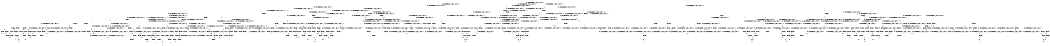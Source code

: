 digraph BCG {
size = "7, 10.5";
center = TRUE;
node [shape = circle];
0 [peripheries = 2];
0 -> 1 [label = "EX !0 !ATOMIC_EXCH_BRANCH (1, +0, TRUE, +0, 1, TRUE) !{0, 1, 2}"];
0 -> 2 [label = "EX !2 !ATOMIC_EXCH_BRANCH (1, +1, TRUE, +0, 2, TRUE) !{0, 1, 2}"];
0 -> 3 [label = "EX !1 !ATOMIC_EXCH_BRANCH (1, +0, FALSE, +1, 1, FALSE) !{0, 1, 2}"];
0 -> 4 [label = "EX !0 !ATOMIC_EXCH_BRANCH (1, +0, TRUE, +0, 1, TRUE) !{0, 1, 2}"];
1 -> 1 [label = "EX !0 !ATOMIC_EXCH_BRANCH (1, +0, TRUE, +0, 1, TRUE) !{0, 1, 2}"];
1 -> 5 [label = "EX !2 !ATOMIC_EXCH_BRANCH (1, +1, TRUE, +0, 2, TRUE) !{0, 1, 2}"];
1 -> 6 [label = "EX !1 !ATOMIC_EXCH_BRANCH (1, +0, FALSE, +1, 1, FALSE) !{0, 1, 2}"];
1 -> 4 [label = "EX !0 !ATOMIC_EXCH_BRANCH (1, +0, TRUE, +0, 1, TRUE) !{0, 1, 2}"];
2 -> 7 [label = "EX !0 !ATOMIC_EXCH_BRANCH (1, +0, TRUE, +0, 1, FALSE) !{0, 1, 2}"];
2 -> 8 [label = "EX !1 !ATOMIC_EXCH_BRANCH (1, +0, FALSE, +1, 1, TRUE) !{0, 1, 2}"];
2 -> 9 [label = "TERMINATE !2"];
2 -> 10 [label = "EX !0 !ATOMIC_EXCH_BRANCH (1, +0, TRUE, +0, 1, FALSE) !{0, 1, 2}"];
3 -> 11 [label = "EX !0 !ATOMIC_EXCH_BRANCH (1, +0, TRUE, +0, 1, TRUE) !{0, 1, 2}"];
3 -> 12 [label = "EX !2 !ATOMIC_EXCH_BRANCH (1, +1, TRUE, +0, 2, TRUE) !{0, 1, 2}"];
3 -> 13 [label = "TERMINATE !1"];
3 -> 14 [label = "EX !0 !ATOMIC_EXCH_BRANCH (1, +0, TRUE, +0, 1, TRUE) !{0, 1, 2}"];
4 -> 15 [label = "EX !1 !ATOMIC_EXCH_BRANCH (1, +0, FALSE, +1, 1, FALSE) !{0, 1, 2}"];
4 -> 4 [label = "EX !0 !ATOMIC_EXCH_BRANCH (1, +0, TRUE, +0, 1, TRUE) !{0, 1, 2}"];
4 -> 16 [label = "EX !2 !ATOMIC_EXCH_BRANCH (1, +1, TRUE, +0, 2, TRUE) !{0, 1, 2}"];
4 -> 17 [label = "EX !1 !ATOMIC_EXCH_BRANCH (1, +0, FALSE, +1, 1, FALSE) !{0, 1, 2}"];
5 -> 7 [label = "EX !0 !ATOMIC_EXCH_BRANCH (1, +0, TRUE, +0, 1, FALSE) !{0, 1, 2}"];
5 -> 18 [label = "EX !1 !ATOMIC_EXCH_BRANCH (1, +0, FALSE, +1, 1, TRUE) !{0, 1, 2}"];
5 -> 19 [label = "TERMINATE !2"];
5 -> 10 [label = "EX !0 !ATOMIC_EXCH_BRANCH (1, +0, TRUE, +0, 1, FALSE) !{0, 1, 2}"];
6 -> 11 [label = "EX !0 !ATOMIC_EXCH_BRANCH (1, +0, TRUE, +0, 1, TRUE) !{0, 1, 2}"];
6 -> 20 [label = "EX !2 !ATOMIC_EXCH_BRANCH (1, +1, TRUE, +0, 2, TRUE) !{0, 1, 2}"];
6 -> 21 [label = "TERMINATE !1"];
6 -> 14 [label = "EX !0 !ATOMIC_EXCH_BRANCH (1, +0, TRUE, +0, 1, TRUE) !{0, 1, 2}"];
7 -> 22 [label = "EX !1 !ATOMIC_EXCH_BRANCH (1, +0, FALSE, +1, 1, FALSE) !{0, 1, 2}"];
7 -> 23 [label = "TERMINATE !0"];
7 -> 24 [label = "TERMINATE !2"];
8 -> 8 [label = "EX !1 !ATOMIC_EXCH_BRANCH (1, +0, FALSE, +1, 1, TRUE) !{0, 1, 2}"];
8 -> 25 [label = "EX !0 !ATOMIC_EXCH_BRANCH (1, +0, TRUE, +0, 1, FALSE) !{0, 1, 2}"];
8 -> 26 [label = "TERMINATE !2"];
8 -> 27 [label = "EX !0 !ATOMIC_EXCH_BRANCH (1, +0, TRUE, +0, 1, FALSE) !{0, 1, 2}"];
9 -> 28 [label = "EX !0 !ATOMIC_EXCH_BRANCH (1, +0, TRUE, +0, 1, FALSE) !{0, 1}"];
9 -> 29 [label = "EX !1 !ATOMIC_EXCH_BRANCH (1, +0, FALSE, +1, 1, TRUE) !{0, 1}"];
9 -> 30 [label = "EX !0 !ATOMIC_EXCH_BRANCH (1, +0, TRUE, +0, 1, FALSE) !{0, 1}"];
10 -> 31 [label = "EX !1 !ATOMIC_EXCH_BRANCH (1, +0, FALSE, +1, 1, FALSE) !{0, 1, 2}"];
10 -> 32 [label = "EX !1 !ATOMIC_EXCH_BRANCH (1, +0, FALSE, +1, 1, FALSE) !{0, 1, 2}"];
10 -> 33 [label = "TERMINATE !0"];
10 -> 34 [label = "TERMINATE !2"];
11 -> 11 [label = "EX !0 !ATOMIC_EXCH_BRANCH (1, +0, TRUE, +0, 1, TRUE) !{0, 1, 2}"];
11 -> 20 [label = "EX !2 !ATOMIC_EXCH_BRANCH (1, +1, TRUE, +0, 2, TRUE) !{0, 1, 2}"];
11 -> 21 [label = "TERMINATE !1"];
11 -> 14 [label = "EX !0 !ATOMIC_EXCH_BRANCH (1, +0, TRUE, +0, 1, TRUE) !{0, 1, 2}"];
12 -> 35 [label = "EX !0 !ATOMIC_EXCH_BRANCH (1, +0, TRUE, +0, 1, FALSE) !{0, 1, 2}"];
12 -> 36 [label = "TERMINATE !2"];
12 -> 37 [label = "TERMINATE !1"];
12 -> 38 [label = "EX !0 !ATOMIC_EXCH_BRANCH (1, +0, TRUE, +0, 1, FALSE) !{0, 1, 2}"];
13 -> 39 [label = "EX !0 !ATOMIC_EXCH_BRANCH (1, +0, TRUE, +0, 1, TRUE) !{0, 2}"];
13 -> 40 [label = "EX !2 !ATOMIC_EXCH_BRANCH (1, +1, TRUE, +0, 2, TRUE) !{0, 2}"];
13 -> 41 [label = "EX !0 !ATOMIC_EXCH_BRANCH (1, +0, TRUE, +0, 1, TRUE) !{0, 2}"];
14 -> 14 [label = "EX !0 !ATOMIC_EXCH_BRANCH (1, +0, TRUE, +0, 1, TRUE) !{0, 1, 2}"];
14 -> 42 [label = "EX !2 !ATOMIC_EXCH_BRANCH (1, +1, TRUE, +0, 2, TRUE) !{0, 1, 2}"];
14 -> 43 [label = "TERMINATE !1"];
15 -> 44 [label = "EX !2 !ATOMIC_EXCH_BRANCH (1, +1, TRUE, +0, 2, TRUE) !{0, 1, 2}"];
15 -> 45 [label = "EX !0 !ATOMIC_EXCH_BRANCH (1, +0, TRUE, +0, 1, TRUE) !{0, 1, 2}"];
15 -> 46 [label = "EX !2 !ATOMIC_EXCH_BRANCH (1, +1, TRUE, +0, 2, TRUE) !{0, 1, 2}"];
15 -> 47 [label = "TERMINATE !1"];
16 -> 48 [label = "EX !1 !ATOMIC_EXCH_BRANCH (1, +0, FALSE, +1, 1, TRUE) !{0, 1, 2}"];
16 -> 10 [label = "EX !0 !ATOMIC_EXCH_BRANCH (1, +0, TRUE, +0, 1, FALSE) !{0, 1, 2}"];
16 -> 49 [label = "EX !1 !ATOMIC_EXCH_BRANCH (1, +0, FALSE, +1, 1, TRUE) !{0, 1, 2}"];
16 -> 50 [label = "TERMINATE !2"];
17 -> 14 [label = "EX !0 !ATOMIC_EXCH_BRANCH (1, +0, TRUE, +0, 1, TRUE) !{0, 1, 2}"];
17 -> 42 [label = "EX !2 !ATOMIC_EXCH_BRANCH (1, +1, TRUE, +0, 2, TRUE) !{0, 1, 2}"];
17 -> 43 [label = "TERMINATE !1"];
18 -> 25 [label = "EX !0 !ATOMIC_EXCH_BRANCH (1, +0, TRUE, +0, 1, FALSE) !{0, 1, 2}"];
18 -> 18 [label = "EX !1 !ATOMIC_EXCH_BRANCH (1, +0, FALSE, +1, 1, TRUE) !{0, 1, 2}"];
18 -> 51 [label = "TERMINATE !2"];
18 -> 27 [label = "EX !0 !ATOMIC_EXCH_BRANCH (1, +0, TRUE, +0, 1, FALSE) !{0, 1, 2}"];
19 -> 28 [label = "EX !0 !ATOMIC_EXCH_BRANCH (1, +0, TRUE, +0, 1, FALSE) !{0, 1}"];
19 -> 52 [label = "EX !1 !ATOMIC_EXCH_BRANCH (1, +0, FALSE, +1, 1, TRUE) !{0, 1}"];
19 -> 30 [label = "EX !0 !ATOMIC_EXCH_BRANCH (1, +0, TRUE, +0, 1, FALSE) !{0, 1}"];
20 -> 35 [label = "EX !0 !ATOMIC_EXCH_BRANCH (1, +0, TRUE, +0, 1, FALSE) !{0, 1, 2}"];
20 -> 53 [label = "TERMINATE !2"];
20 -> 54 [label = "TERMINATE !1"];
20 -> 38 [label = "EX !0 !ATOMIC_EXCH_BRANCH (1, +0, TRUE, +0, 1, FALSE) !{0, 1, 2}"];
21 -> 39 [label = "EX !0 !ATOMIC_EXCH_BRANCH (1, +0, TRUE, +0, 1, TRUE) !{0, 2}"];
21 -> 55 [label = "EX !2 !ATOMIC_EXCH_BRANCH (1, +1, TRUE, +0, 2, TRUE) !{0, 2}"];
21 -> 41 [label = "EX !0 !ATOMIC_EXCH_BRANCH (1, +0, TRUE, +0, 1, TRUE) !{0, 2}"];
22 -> 56 [label = "TERMINATE !0"];
22 -> 57 [label = "TERMINATE !2"];
22 -> 58 [label = "TERMINATE !1"];
23 -> 59 [label = "EX !1 !ATOMIC_EXCH_BRANCH (1, +0, FALSE, +1, 1, FALSE) !{1, 2}"];
23 -> 60 [label = "TERMINATE !2"];
23 -> 61 [label = "EX !1 !ATOMIC_EXCH_BRANCH (1, +0, FALSE, +1, 1, FALSE) !{1, 2}"];
24 -> 62 [label = "EX !1 !ATOMIC_EXCH_BRANCH (1, +0, FALSE, +1, 1, FALSE) !{0, 1}"];
24 -> 63 [label = "TERMINATE !0"];
25 -> 22 [label = "EX !1 !ATOMIC_EXCH_BRANCH (1, +0, FALSE, +1, 1, FALSE) !{0, 1, 2}"];
25 -> 64 [label = "TERMINATE !0"];
25 -> 65 [label = "TERMINATE !2"];
26 -> 29 [label = "EX !1 !ATOMIC_EXCH_BRANCH (1, +0, FALSE, +1, 1, TRUE) !{0, 1}"];
26 -> 66 [label = "EX !0 !ATOMIC_EXCH_BRANCH (1, +0, TRUE, +0, 1, FALSE) !{0, 1}"];
26 -> 67 [label = "EX !0 !ATOMIC_EXCH_BRANCH (1, +0, TRUE, +0, 1, FALSE) !{0, 1}"];
27 -> 31 [label = "EX !1 !ATOMIC_EXCH_BRANCH (1, +0, FALSE, +1, 1, FALSE) !{0, 1, 2}"];
27 -> 32 [label = "EX !1 !ATOMIC_EXCH_BRANCH (1, +0, FALSE, +1, 1, FALSE) !{0, 1, 2}"];
27 -> 68 [label = "TERMINATE !0"];
27 -> 69 [label = "TERMINATE !2"];
28 -> 62 [label = "EX !1 !ATOMIC_EXCH_BRANCH (1, +0, FALSE, +1, 1, FALSE) !{0, 1}"];
28 -> 63 [label = "TERMINATE !0"];
29 -> 29 [label = "EX !1 !ATOMIC_EXCH_BRANCH (1, +0, FALSE, +1, 1, TRUE) !{0, 1}"];
29 -> 66 [label = "EX !0 !ATOMIC_EXCH_BRANCH (1, +0, TRUE, +0, 1, FALSE) !{0, 1}"];
29 -> 67 [label = "EX !0 !ATOMIC_EXCH_BRANCH (1, +0, TRUE, +0, 1, FALSE) !{0, 1}"];
30 -> 70 [label = "EX !1 !ATOMIC_EXCH_BRANCH (1, +0, FALSE, +1, 1, FALSE) !{0, 1}"];
30 -> 71 [label = "EX !1 !ATOMIC_EXCH_BRANCH (1, +0, FALSE, +1, 1, FALSE) !{0, 1}"];
30 -> 72 [label = "TERMINATE !0"];
31 -> 73 [label = "TERMINATE !0"];
31 -> 74 [label = "TERMINATE !2"];
31 -> 75 [label = "TERMINATE !1"];
32 -> 76 [label = "TERMINATE !0"];
32 -> 77 [label = "TERMINATE !2"];
32 -> 78 [label = "TERMINATE !1"];
33 -> 79 [label = "EX !1 !ATOMIC_EXCH_BRANCH (1, +0, FALSE, +1, 1, FALSE) !{1, 2}"];
33 -> 80 [label = "TERMINATE !2"];
34 -> 81 [label = "EX !1 !ATOMIC_EXCH_BRANCH (1, +0, FALSE, +1, 1, FALSE) !{0, 1}"];
34 -> 82 [label = "TERMINATE !0"];
35 -> 56 [label = "TERMINATE !0"];
35 -> 57 [label = "TERMINATE !2"];
35 -> 58 [label = "TERMINATE !1"];
36 -> 83 [label = "EX !0 !ATOMIC_EXCH_BRANCH (1, +0, TRUE, +0, 1, FALSE) !{0, 1}"];
36 -> 84 [label = "TERMINATE !1"];
36 -> 85 [label = "EX !0 !ATOMIC_EXCH_BRANCH (1, +0, TRUE, +0, 1, FALSE) !{0, 1}"];
37 -> 86 [label = "EX !0 !ATOMIC_EXCH_BRANCH (1, +0, TRUE, +0, 1, FALSE) !{0, 2}"];
37 -> 87 [label = "TERMINATE !2"];
37 -> 88 [label = "EX !0 !ATOMIC_EXCH_BRANCH (1, +0, TRUE, +0, 1, FALSE) !{0, 2}"];
38 -> 76 [label = "TERMINATE !0"];
38 -> 77 [label = "TERMINATE !2"];
38 -> 78 [label = "TERMINATE !1"];
39 -> 39 [label = "EX !0 !ATOMIC_EXCH_BRANCH (1, +0, TRUE, +0, 1, TRUE) !{0, 2}"];
39 -> 55 [label = "EX !2 !ATOMIC_EXCH_BRANCH (1, +1, TRUE, +0, 2, TRUE) !{0, 2}"];
39 -> 41 [label = "EX !0 !ATOMIC_EXCH_BRANCH (1, +0, TRUE, +0, 1, TRUE) !{0, 2}"];
40 -> 86 [label = "EX !0 !ATOMIC_EXCH_BRANCH (1, +0, TRUE, +0, 1, FALSE) !{0, 2}"];
40 -> 87 [label = "TERMINATE !2"];
40 -> 88 [label = "EX !0 !ATOMIC_EXCH_BRANCH (1, +0, TRUE, +0, 1, FALSE) !{0, 2}"];
41 -> 89 [label = "EX !2 !ATOMIC_EXCH_BRANCH (1, +1, TRUE, +0, 2, TRUE) !{0, 2}"];
41 -> 41 [label = "EX !0 !ATOMIC_EXCH_BRANCH (1, +0, TRUE, +0, 1, TRUE) !{0, 2}"];
41 -> 90 [label = "EX !2 !ATOMIC_EXCH_BRANCH (1, +1, TRUE, +0, 2, TRUE) !{0, 2}"];
42 -> 38 [label = "EX !0 !ATOMIC_EXCH_BRANCH (1, +0, TRUE, +0, 1, FALSE) !{0, 1, 2}"];
42 -> 91 [label = "TERMINATE !2"];
42 -> 92 [label = "TERMINATE !1"];
43 -> 93 [label = "EX !0 !ATOMIC_EXCH_BRANCH (1, +0, TRUE, +0, 1, TRUE) !{0, 2}"];
43 -> 94 [label = "EX !2 !ATOMIC_EXCH_BRANCH (1, +1, TRUE, +0, 2, TRUE) !{0, 2}"];
44 -> 95 [label = "EX !0 !ATOMIC_EXCH_BRANCH (1, +0, TRUE, +0, 1, FALSE) !{0, 1, 2}"];
44 -> 96 [label = "TERMINATE !2"];
44 -> 97 [label = "TERMINATE !1"];
44 -> 38 [label = "EX !0 !ATOMIC_EXCH_BRANCH (1, +0, TRUE, +0, 1, FALSE) !{0, 1, 2}"];
45 -> 44 [label = "EX !2 !ATOMIC_EXCH_BRANCH (1, +1, TRUE, +0, 2, TRUE) !{0, 1, 2}"];
45 -> 45 [label = "EX !0 !ATOMIC_EXCH_BRANCH (1, +0, TRUE, +0, 1, TRUE) !{0, 1, 2}"];
45 -> 46 [label = "EX !2 !ATOMIC_EXCH_BRANCH (1, +1, TRUE, +0, 2, TRUE) !{0, 1, 2}"];
45 -> 47 [label = "TERMINATE !1"];
46 -> 98 [label = "EX !0 !ATOMIC_EXCH_BRANCH (1, +0, TRUE, +0, 1, FALSE) !{0, 1, 2}"];
46 -> 99 [label = "TERMINATE !2"];
46 -> 100 [label = "TERMINATE !1"];
47 -> 101 [label = "EX !0 !ATOMIC_EXCH_BRANCH (1, +0, TRUE, +0, 1, TRUE) !{0, 2}"];
47 -> 102 [label = "EX !2 !ATOMIC_EXCH_BRANCH (1, +1, TRUE, +0, 2, TRUE) !{0, 2}"];
48 -> 103 [label = "EX !0 !ATOMIC_EXCH_BRANCH (1, +0, TRUE, +0, 1, FALSE) !{0, 1, 2}"];
48 -> 48 [label = "EX !1 !ATOMIC_EXCH_BRANCH (1, +0, FALSE, +1, 1, TRUE) !{0, 1, 2}"];
48 -> 104 [label = "TERMINATE !2"];
49 -> 48 [label = "EX !1 !ATOMIC_EXCH_BRANCH (1, +0, FALSE, +1, 1, TRUE) !{0, 1, 2}"];
49 -> 27 [label = "EX !0 !ATOMIC_EXCH_BRANCH (1, +0, TRUE, +0, 1, FALSE) !{0, 1, 2}"];
49 -> 49 [label = "EX !1 !ATOMIC_EXCH_BRANCH (1, +0, FALSE, +1, 1, TRUE) !{0, 1, 2}"];
49 -> 105 [label = "TERMINATE !2"];
50 -> 106 [label = "EX !0 !ATOMIC_EXCH_BRANCH (1, +0, TRUE, +0, 1, FALSE) !{0, 1}"];
50 -> 107 [label = "EX !1 !ATOMIC_EXCH_BRANCH (1, +0, FALSE, +1, 1, TRUE) !{0, 1}"];
51 -> 66 [label = "EX !0 !ATOMIC_EXCH_BRANCH (1, +0, TRUE, +0, 1, FALSE) !{0, 1}"];
51 -> 52 [label = "EX !1 !ATOMIC_EXCH_BRANCH (1, +0, FALSE, +1, 1, TRUE) !{0, 1}"];
51 -> 67 [label = "EX !0 !ATOMIC_EXCH_BRANCH (1, +0, TRUE, +0, 1, FALSE) !{0, 1}"];
52 -> 66 [label = "EX !0 !ATOMIC_EXCH_BRANCH (1, +0, TRUE, +0, 1, FALSE) !{0, 1}"];
52 -> 52 [label = "EX !1 !ATOMIC_EXCH_BRANCH (1, +0, FALSE, +1, 1, TRUE) !{0, 1}"];
52 -> 67 [label = "EX !0 !ATOMIC_EXCH_BRANCH (1, +0, TRUE, +0, 1, FALSE) !{0, 1}"];
53 -> 83 [label = "EX !0 !ATOMIC_EXCH_BRANCH (1, +0, TRUE, +0, 1, FALSE) !{0, 1}"];
53 -> 108 [label = "TERMINATE !1"];
53 -> 85 [label = "EX !0 !ATOMIC_EXCH_BRANCH (1, +0, TRUE, +0, 1, FALSE) !{0, 1}"];
54 -> 86 [label = "EX !0 !ATOMIC_EXCH_BRANCH (1, +0, TRUE, +0, 1, FALSE) !{0, 2}"];
54 -> 109 [label = "TERMINATE !2"];
54 -> 88 [label = "EX !0 !ATOMIC_EXCH_BRANCH (1, +0, TRUE, +0, 1, FALSE) !{0, 2}"];
55 -> 86 [label = "EX !0 !ATOMIC_EXCH_BRANCH (1, +0, TRUE, +0, 1, FALSE) !{0, 2}"];
55 -> 109 [label = "TERMINATE !2"];
55 -> 88 [label = "EX !0 !ATOMIC_EXCH_BRANCH (1, +0, TRUE, +0, 1, FALSE) !{0, 2}"];
56 -> 110 [label = "TERMINATE !2"];
56 -> 111 [label = "TERMINATE !1"];
57 -> 112 [label = "TERMINATE !0"];
57 -> 113 [label = "TERMINATE !1"];
58 -> 114 [label = "TERMINATE !0"];
58 -> 115 [label = "TERMINATE !2"];
59 -> 110 [label = "TERMINATE !2"];
59 -> 111 [label = "TERMINATE !1"];
60 -> 116 [label = "EX !1 !ATOMIC_EXCH_BRANCH (1, +0, FALSE, +1, 1, FALSE) !{1}"];
60 -> 117 [label = "EX !1 !ATOMIC_EXCH_BRANCH (1, +0, FALSE, +1, 1, FALSE) !{1}"];
61 -> 118 [label = "TERMINATE !2"];
61 -> 119 [label = "TERMINATE !1"];
62 -> 112 [label = "TERMINATE !0"];
62 -> 113 [label = "TERMINATE !1"];
63 -> 116 [label = "EX !1 !ATOMIC_EXCH_BRANCH (1, +0, FALSE, +1, 1, FALSE) !{1}"];
63 -> 117 [label = "EX !1 !ATOMIC_EXCH_BRANCH (1, +0, FALSE, +1, 1, FALSE) !{1}"];
64 -> 59 [label = "EX !1 !ATOMIC_EXCH_BRANCH (1, +0, FALSE, +1, 1, FALSE) !{1, 2}"];
64 -> 120 [label = "TERMINATE !2"];
64 -> 61 [label = "EX !1 !ATOMIC_EXCH_BRANCH (1, +0, FALSE, +1, 1, FALSE) !{1, 2}"];
65 -> 62 [label = "EX !1 !ATOMIC_EXCH_BRANCH (1, +0, FALSE, +1, 1, FALSE) !{0, 1}"];
65 -> 121 [label = "TERMINATE !0"];
66 -> 62 [label = "EX !1 !ATOMIC_EXCH_BRANCH (1, +0, FALSE, +1, 1, FALSE) !{0, 1}"];
66 -> 121 [label = "TERMINATE !0"];
67 -> 70 [label = "EX !1 !ATOMIC_EXCH_BRANCH (1, +0, FALSE, +1, 1, FALSE) !{0, 1}"];
67 -> 71 [label = "EX !1 !ATOMIC_EXCH_BRANCH (1, +0, FALSE, +1, 1, FALSE) !{0, 1}"];
67 -> 122 [label = "TERMINATE !0"];
68 -> 79 [label = "EX !1 !ATOMIC_EXCH_BRANCH (1, +0, FALSE, +1, 1, FALSE) !{1, 2}"];
68 -> 123 [label = "TERMINATE !2"];
69 -> 81 [label = "EX !1 !ATOMIC_EXCH_BRANCH (1, +0, FALSE, +1, 1, FALSE) !{0, 1}"];
69 -> 124 [label = "TERMINATE !0"];
70 -> 125 [label = "TERMINATE !0"];
70 -> 126 [label = "TERMINATE !1"];
71 -> 127 [label = "TERMINATE !0"];
71 -> 128 [label = "TERMINATE !1"];
72 -> 129 [label = "EX !1 !ATOMIC_EXCH_BRANCH (1, +0, FALSE, +1, 1, FALSE) !{1}"];
73 -> 130 [label = "TERMINATE !2"];
73 -> 131 [label = "TERMINATE !1"];
74 -> 132 [label = "TERMINATE !0"];
74 -> 133 [label = "TERMINATE !1"];
75 -> 134 [label = "TERMINATE !0"];
75 -> 135 [label = "TERMINATE !2"];
76 -> 136 [label = "TERMINATE !2"];
76 -> 137 [label = "TERMINATE !1"];
77 -> 138 [label = "TERMINATE !0"];
77 -> 139 [label = "TERMINATE !1"];
78 -> 140 [label = "TERMINATE !0"];
78 -> 141 [label = "TERMINATE !2"];
79 -> 136 [label = "TERMINATE !2"];
79 -> 137 [label = "TERMINATE !1"];
80 -> 142 [label = "EX !1 !ATOMIC_EXCH_BRANCH (1, +0, FALSE, +1, 1, FALSE) !{1}"];
81 -> 138 [label = "TERMINATE !0"];
81 -> 139 [label = "TERMINATE !1"];
82 -> 142 [label = "EX !1 !ATOMIC_EXCH_BRANCH (1, +0, FALSE, +1, 1, FALSE) !{1}"];
83 -> 112 [label = "TERMINATE !0"];
83 -> 113 [label = "TERMINATE !1"];
84 -> 143 [label = "EX !0 !ATOMIC_EXCH_BRANCH (1, +0, TRUE, +0, 1, FALSE) !{0}"];
84 -> 144 [label = "EX !0 !ATOMIC_EXCH_BRANCH (1, +0, TRUE, +0, 1, FALSE) !{0}"];
85 -> 127 [label = "TERMINATE !0"];
85 -> 128 [label = "TERMINATE !1"];
86 -> 114 [label = "TERMINATE !0"];
86 -> 115 [label = "TERMINATE !2"];
87 -> 143 [label = "EX !0 !ATOMIC_EXCH_BRANCH (1, +0, TRUE, +0, 1, FALSE) !{0}"];
87 -> 144 [label = "EX !0 !ATOMIC_EXCH_BRANCH (1, +0, TRUE, +0, 1, FALSE) !{0}"];
88 -> 145 [label = "TERMINATE !0"];
88 -> 146 [label = "TERMINATE !2"];
89 -> 147 [label = "EX !0 !ATOMIC_EXCH_BRANCH (1, +0, TRUE, +0, 1, FALSE) !{0, 2}"];
89 -> 148 [label = "TERMINATE !2"];
89 -> 88 [label = "EX !0 !ATOMIC_EXCH_BRANCH (1, +0, TRUE, +0, 1, FALSE) !{0, 2}"];
90 -> 88 [label = "EX !0 !ATOMIC_EXCH_BRANCH (1, +0, TRUE, +0, 1, FALSE) !{0, 2}"];
90 -> 149 [label = "TERMINATE !2"];
91 -> 150 [label = "EX !0 !ATOMIC_EXCH_BRANCH (1, +0, TRUE, +0, 1, FALSE) !{0, 1}"];
91 -> 151 [label = "TERMINATE !1"];
92 -> 152 [label = "EX !0 !ATOMIC_EXCH_BRANCH (1, +0, TRUE, +0, 1, FALSE) !{0, 2}"];
92 -> 153 [label = "TERMINATE !2"];
93 -> 93 [label = "EX !0 !ATOMIC_EXCH_BRANCH (1, +0, TRUE, +0, 1, TRUE) !{0, 2}"];
93 -> 94 [label = "EX !2 !ATOMIC_EXCH_BRANCH (1, +1, TRUE, +0, 2, TRUE) !{0, 2}"];
94 -> 152 [label = "EX !0 !ATOMIC_EXCH_BRANCH (1, +0, TRUE, +0, 1, FALSE) !{0, 2}"];
94 -> 153 [label = "TERMINATE !2"];
95 -> 154 [label = "TERMINATE !0"];
95 -> 155 [label = "TERMINATE !2"];
95 -> 156 [label = "TERMINATE !1"];
96 -> 157 [label = "EX !0 !ATOMIC_EXCH_BRANCH (1, +0, TRUE, +0, 1, FALSE) !{0, 1}"];
96 -> 158 [label = "TERMINATE !1"];
97 -> 159 [label = "EX !0 !ATOMIC_EXCH_BRANCH (1, +0, TRUE, +0, 1, FALSE) !{0, 2}"];
97 -> 160 [label = "TERMINATE !2"];
98 -> 73 [label = "TERMINATE !0"];
98 -> 74 [label = "TERMINATE !2"];
98 -> 75 [label = "TERMINATE !1"];
99 -> 161 [label = "EX !0 !ATOMIC_EXCH_BRANCH (1, +0, TRUE, +0, 1, FALSE) !{0, 1}"];
99 -> 162 [label = "TERMINATE !1"];
100 -> 163 [label = "EX !0 !ATOMIC_EXCH_BRANCH (1, +0, TRUE, +0, 1, FALSE) !{0, 2}"];
100 -> 164 [label = "TERMINATE !2"];
101 -> 101 [label = "EX !0 !ATOMIC_EXCH_BRANCH (1, +0, TRUE, +0, 1, TRUE) !{0, 2}"];
101 -> 102 [label = "EX !2 !ATOMIC_EXCH_BRANCH (1, +1, TRUE, +0, 2, TRUE) !{0, 2}"];
102 -> 163 [label = "EX !0 !ATOMIC_EXCH_BRANCH (1, +0, TRUE, +0, 1, FALSE) !{0, 2}"];
102 -> 164 [label = "TERMINATE !2"];
103 -> 31 [label = "EX !1 !ATOMIC_EXCH_BRANCH (1, +0, FALSE, +1, 1, FALSE) !{0, 1, 2}"];
103 -> 165 [label = "TERMINATE !0"];
103 -> 166 [label = "TERMINATE !2"];
104 -> 167 [label = "EX !0 !ATOMIC_EXCH_BRANCH (1, +0, TRUE, +0, 1, FALSE) !{0, 1}"];
104 -> 168 [label = "EX !1 !ATOMIC_EXCH_BRANCH (1, +0, FALSE, +1, 1, TRUE) !{0, 1}"];
105 -> 169 [label = "EX !0 !ATOMIC_EXCH_BRANCH (1, +0, TRUE, +0, 1, FALSE) !{0, 1}"];
105 -> 107 [label = "EX !1 !ATOMIC_EXCH_BRANCH (1, +0, FALSE, +1, 1, TRUE) !{0, 1}"];
106 -> 81 [label = "EX !1 !ATOMIC_EXCH_BRANCH (1, +0, FALSE, +1, 1, FALSE) !{0, 1}"];
106 -> 82 [label = "TERMINATE !0"];
107 -> 169 [label = "EX !0 !ATOMIC_EXCH_BRANCH (1, +0, TRUE, +0, 1, FALSE) !{0, 1}"];
107 -> 107 [label = "EX !1 !ATOMIC_EXCH_BRANCH (1, +0, FALSE, +1, 1, TRUE) !{0, 1}"];
108 -> 143 [label = "EX !0 !ATOMIC_EXCH_BRANCH (1, +0, TRUE, +0, 1, FALSE) !{0}"];
108 -> 144 [label = "EX !0 !ATOMIC_EXCH_BRANCH (1, +0, TRUE, +0, 1, FALSE) !{0}"];
109 -> 143 [label = "EX !0 !ATOMIC_EXCH_BRANCH (1, +0, TRUE, +0, 1, FALSE) !{0}"];
109 -> 144 [label = "EX !0 !ATOMIC_EXCH_BRANCH (1, +0, TRUE, +0, 1, FALSE) !{0}"];
110 -> 170 [label = "TERMINATE !1"];
111 -> 171 [label = "TERMINATE !2"];
112 -> 170 [label = "TERMINATE !1"];
113 -> 172 [label = "TERMINATE !0"];
114 -> 171 [label = "TERMINATE !2"];
115 -> 172 [label = "TERMINATE !0"];
116 -> 170 [label = "TERMINATE !1"];
117 -> 173 [label = "TERMINATE !1"];
118 -> 174 [label = "TERMINATE !1"];
119 -> 175 [label = "TERMINATE !2"];
120 -> 116 [label = "EX !1 !ATOMIC_EXCH_BRANCH (1, +0, FALSE, +1, 1, FALSE) !{1}"];
120 -> 117 [label = "EX !1 !ATOMIC_EXCH_BRANCH (1, +0, FALSE, +1, 1, FALSE) !{1}"];
121 -> 116 [label = "EX !1 !ATOMIC_EXCH_BRANCH (1, +0, FALSE, +1, 1, FALSE) !{1}"];
121 -> 117 [label = "EX !1 !ATOMIC_EXCH_BRANCH (1, +0, FALSE, +1, 1, FALSE) !{1}"];
122 -> 129 [label = "EX !1 !ATOMIC_EXCH_BRANCH (1, +0, FALSE, +1, 1, FALSE) !{1}"];
123 -> 142 [label = "EX !1 !ATOMIC_EXCH_BRANCH (1, +0, FALSE, +1, 1, FALSE) !{1}"];
124 -> 142 [label = "EX !1 !ATOMIC_EXCH_BRANCH (1, +0, FALSE, +1, 1, FALSE) !{1}"];
125 -> 176 [label = "TERMINATE !1"];
126 -> 177 [label = "TERMINATE !0"];
127 -> 178 [label = "TERMINATE !1"];
128 -> 179 [label = "TERMINATE !0"];
129 -> 178 [label = "TERMINATE !1"];
130 -> 180 [label = "TERMINATE !1"];
131 -> 181 [label = "TERMINATE !2"];
132 -> 180 [label = "TERMINATE !1"];
133 -> 182 [label = "TERMINATE !0"];
134 -> 181 [label = "TERMINATE !2"];
135 -> 182 [label = "TERMINATE !0"];
136 -> 183 [label = "TERMINATE !1"];
137 -> 184 [label = "TERMINATE !2"];
138 -> 183 [label = "TERMINATE !1"];
139 -> 185 [label = "TERMINATE !0"];
140 -> 184 [label = "TERMINATE !2"];
141 -> 185 [label = "TERMINATE !0"];
142 -> 183 [label = "TERMINATE !1"];
143 -> 172 [label = "TERMINATE !0"];
144 -> 186 [label = "TERMINATE !0"];
145 -> 187 [label = "TERMINATE !2"];
146 -> 188 [label = "TERMINATE !0"];
147 -> 189 [label = "TERMINATE !0"];
147 -> 190 [label = "TERMINATE !2"];
148 -> 191 [label = "EX !0 !ATOMIC_EXCH_BRANCH (1, +0, TRUE, +0, 1, FALSE) !{0}"];
149 -> 192 [label = "EX !0 !ATOMIC_EXCH_BRANCH (1, +0, TRUE, +0, 1, FALSE) !{0}"];
150 -> 138 [label = "TERMINATE !0"];
150 -> 139 [label = "TERMINATE !1"];
151 -> 193 [label = "EX !0 !ATOMIC_EXCH_BRANCH (1, +0, TRUE, +0, 1, FALSE) !{0}"];
152 -> 140 [label = "TERMINATE !0"];
152 -> 141 [label = "TERMINATE !2"];
153 -> 193 [label = "EX !0 !ATOMIC_EXCH_BRANCH (1, +0, TRUE, +0, 1, FALSE) !{0}"];
154 -> 194 [label = "TERMINATE !2"];
154 -> 195 [label = "TERMINATE !1"];
155 -> 196 [label = "TERMINATE !0"];
155 -> 197 [label = "TERMINATE !1"];
156 -> 198 [label = "TERMINATE !0"];
156 -> 199 [label = "TERMINATE !2"];
157 -> 196 [label = "TERMINATE !0"];
157 -> 197 [label = "TERMINATE !1"];
158 -> 200 [label = "EX !0 !ATOMIC_EXCH_BRANCH (1, +0, TRUE, +0, 1, FALSE) !{0}"];
159 -> 198 [label = "TERMINATE !0"];
159 -> 199 [label = "TERMINATE !2"];
160 -> 200 [label = "EX !0 !ATOMIC_EXCH_BRANCH (1, +0, TRUE, +0, 1, FALSE) !{0}"];
161 -> 132 [label = "TERMINATE !0"];
161 -> 133 [label = "TERMINATE !1"];
162 -> 201 [label = "EX !0 !ATOMIC_EXCH_BRANCH (1, +0, TRUE, +0, 1, FALSE) !{0}"];
163 -> 134 [label = "TERMINATE !0"];
163 -> 135 [label = "TERMINATE !2"];
164 -> 201 [label = "EX !0 !ATOMIC_EXCH_BRANCH (1, +0, TRUE, +0, 1, FALSE) !{0}"];
165 -> 202 [label = "EX !1 !ATOMIC_EXCH_BRANCH (1, +0, FALSE, +1, 1, FALSE) !{1, 2}"];
165 -> 203 [label = "TERMINATE !2"];
166 -> 204 [label = "EX !1 !ATOMIC_EXCH_BRANCH (1, +0, FALSE, +1, 1, FALSE) !{0, 1}"];
166 -> 205 [label = "TERMINATE !0"];
167 -> 204 [label = "EX !1 !ATOMIC_EXCH_BRANCH (1, +0, FALSE, +1, 1, FALSE) !{0, 1}"];
167 -> 205 [label = "TERMINATE !0"];
168 -> 167 [label = "EX !0 !ATOMIC_EXCH_BRANCH (1, +0, TRUE, +0, 1, FALSE) !{0, 1}"];
168 -> 168 [label = "EX !1 !ATOMIC_EXCH_BRANCH (1, +0, FALSE, +1, 1, TRUE) !{0, 1}"];
169 -> 81 [label = "EX !1 !ATOMIC_EXCH_BRANCH (1, +0, FALSE, +1, 1, FALSE) !{0, 1}"];
169 -> 124 [label = "TERMINATE !0"];
170 -> 206 [label = "exit"];
171 -> 206 [label = "exit"];
172 -> 206 [label = "exit"];
173 -> 207 [label = "exit"];
174 -> 208 [label = "exit"];
175 -> 208 [label = "exit"];
176 -> 209 [label = "exit"];
177 -> 209 [label = "exit"];
178 -> 210 [label = "exit"];
179 -> 210 [label = "exit"];
180 -> 211 [label = "exit"];
181 -> 211 [label = "exit"];
182 -> 211 [label = "exit"];
183 -> 212 [label = "exit"];
184 -> 212 [label = "exit"];
185 -> 212 [label = "exit"];
186 -> 213 [label = "exit"];
187 -> 214 [label = "exit"];
188 -> 214 [label = "exit"];
189 -> 215 [label = "TERMINATE !2"];
190 -> 216 [label = "TERMINATE !0"];
191 -> 216 [label = "TERMINATE !0"];
192 -> 188 [label = "TERMINATE !0"];
193 -> 185 [label = "TERMINATE !0"];
194 -> 217 [label = "TERMINATE !1"];
195 -> 218 [label = "TERMINATE !2"];
196 -> 217 [label = "TERMINATE !1"];
197 -> 219 [label = "TERMINATE !0"];
198 -> 218 [label = "TERMINATE !2"];
199 -> 219 [label = "TERMINATE !0"];
200 -> 219 [label = "TERMINATE !0"];
201 -> 182 [label = "TERMINATE !0"];
202 -> 130 [label = "TERMINATE !2"];
202 -> 131 [label = "TERMINATE !1"];
203 -> 220 [label = "EX !1 !ATOMIC_EXCH_BRANCH (1, +0, FALSE, +1, 1, FALSE) !{1}"];
204 -> 132 [label = "TERMINATE !0"];
204 -> 133 [label = "TERMINATE !1"];
205 -> 220 [label = "EX !1 !ATOMIC_EXCH_BRANCH (1, +0, FALSE, +1, 1, FALSE) !{1}"];
215 -> 221 [label = "exit"];
216 -> 221 [label = "exit"];
217 -> 222 [label = "exit"];
218 -> 222 [label = "exit"];
219 -> 222 [label = "exit"];
220 -> 180 [label = "TERMINATE !1"];
}
